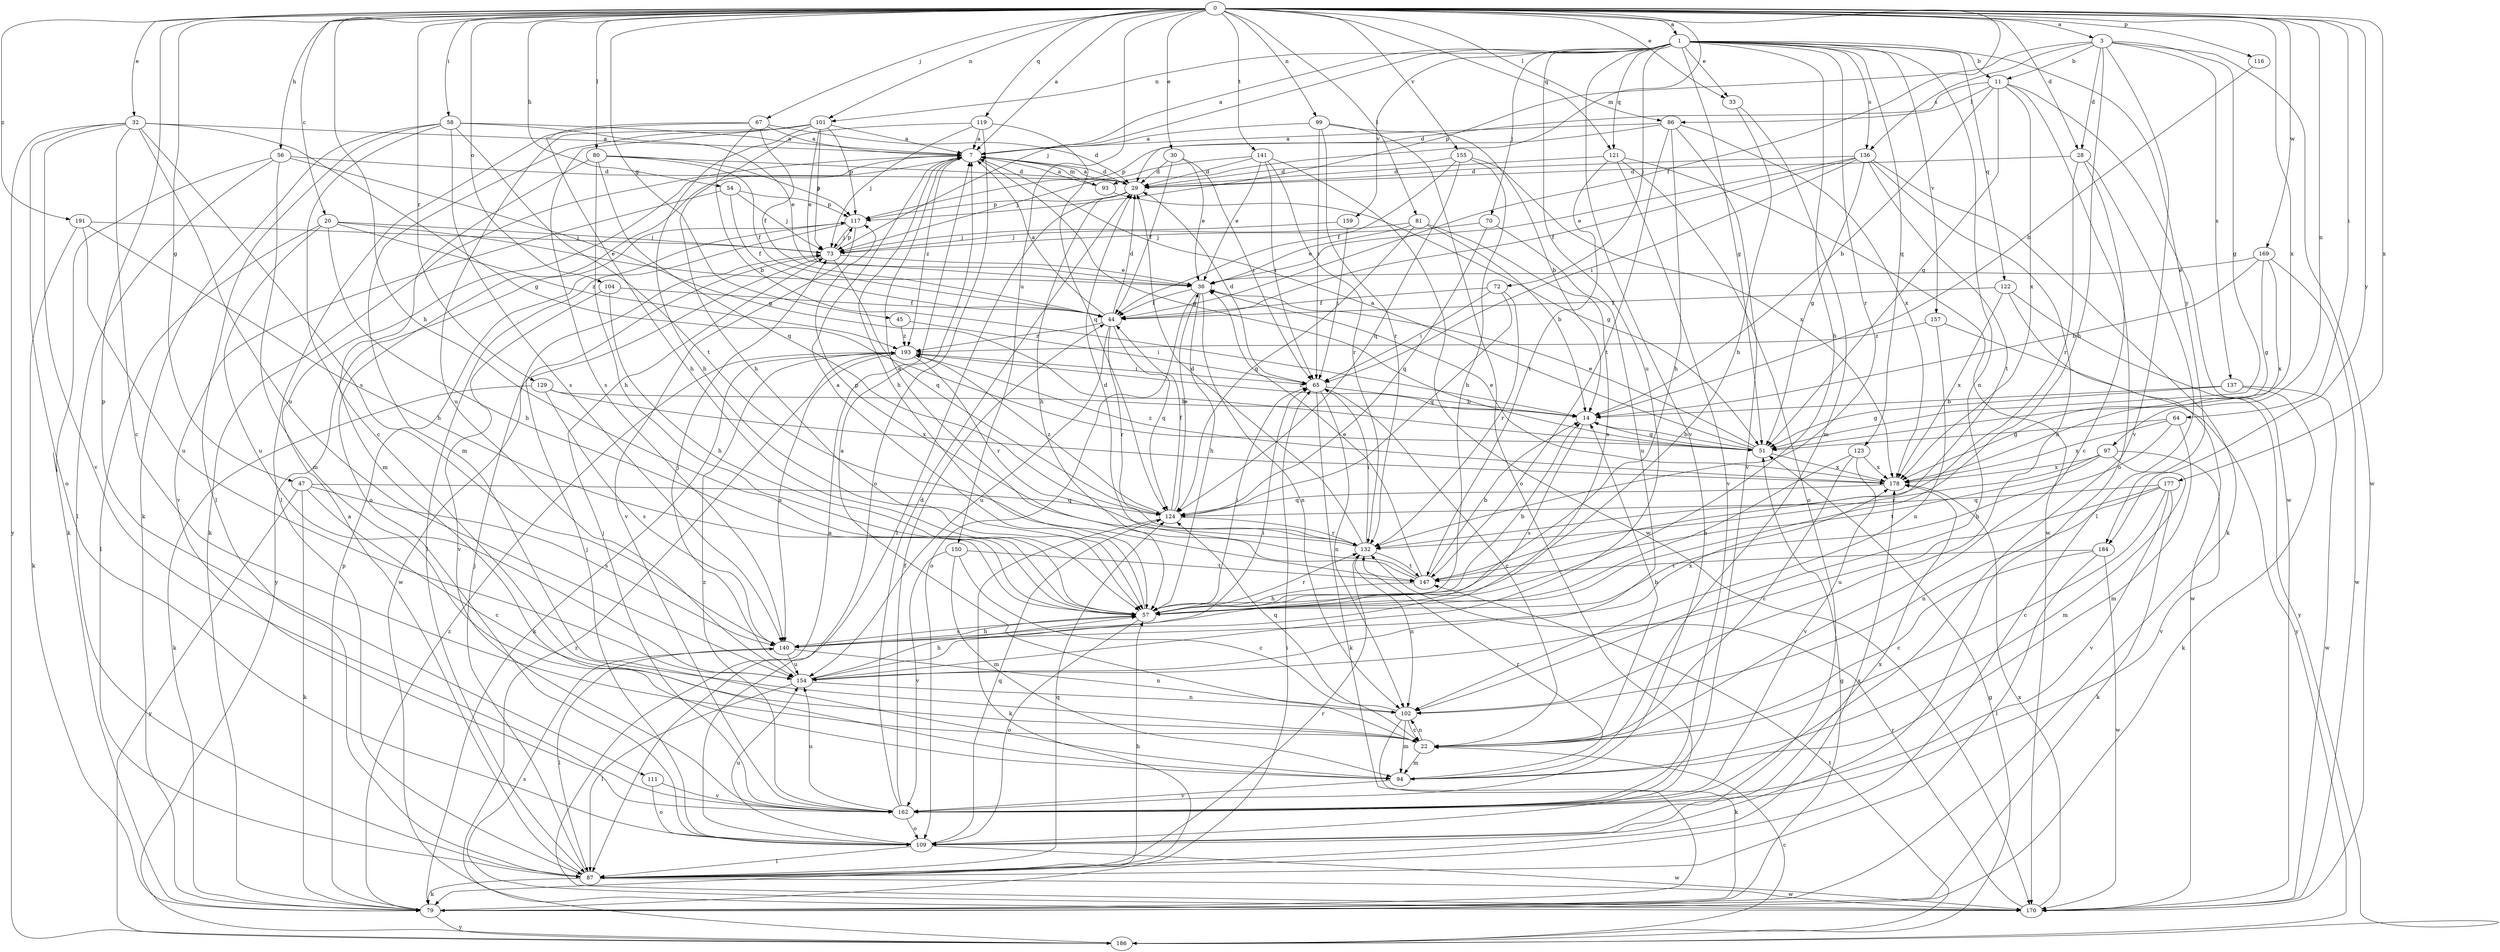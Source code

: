 strict digraph  {
0;
1;
3;
7;
11;
14;
20;
22;
28;
29;
30;
32;
33;
36;
44;
45;
47;
51;
54;
56;
57;
58;
64;
65;
67;
70;
72;
73;
79;
80;
81;
86;
87;
93;
94;
97;
99;
101;
102;
104;
109;
111;
116;
117;
119;
121;
122;
123;
124;
129;
132;
136;
137;
140;
141;
147;
150;
154;
155;
157;
159;
162;
169;
170;
177;
178;
184;
186;
191;
193;
0 -> 1  [label=a];
0 -> 3  [label=a];
0 -> 7  [label=a];
0 -> 20  [label=c];
0 -> 28  [label=d];
0 -> 30  [label=e];
0 -> 32  [label=e];
0 -> 33  [label=e];
0 -> 44  [label=f];
0 -> 45  [label=g];
0 -> 47  [label=g];
0 -> 54  [label=h];
0 -> 56  [label=h];
0 -> 57  [label=h];
0 -> 58  [label=i];
0 -> 64  [label=i];
0 -> 67  [label=j];
0 -> 80  [label=l];
0 -> 81  [label=l];
0 -> 86  [label=l];
0 -> 93  [label=m];
0 -> 97  [label=n];
0 -> 99  [label=n];
0 -> 101  [label=n];
0 -> 104  [label=o];
0 -> 111  [label=p];
0 -> 116  [label=p];
0 -> 119  [label=q];
0 -> 121  [label=q];
0 -> 129  [label=r];
0 -> 141  [label=t];
0 -> 150  [label=u];
0 -> 155  [label=v];
0 -> 169  [label=w];
0 -> 177  [label=x];
0 -> 178  [label=x];
0 -> 184  [label=y];
0 -> 191  [label=z];
1 -> 7  [label=a];
1 -> 11  [label=b];
1 -> 33  [label=e];
1 -> 51  [label=g];
1 -> 57  [label=h];
1 -> 70  [label=j];
1 -> 72  [label=j];
1 -> 73  [label=j];
1 -> 101  [label=n];
1 -> 102  [label=n];
1 -> 121  [label=q];
1 -> 122  [label=q];
1 -> 123  [label=q];
1 -> 132  [label=r];
1 -> 136  [label=s];
1 -> 154  [label=u];
1 -> 157  [label=v];
1 -> 159  [label=v];
1 -> 162  [label=v];
1 -> 184  [label=y];
3 -> 11  [label=b];
3 -> 28  [label=d];
3 -> 51  [label=g];
3 -> 57  [label=h];
3 -> 117  [label=p];
3 -> 136  [label=s];
3 -> 137  [label=s];
3 -> 162  [label=v];
3 -> 170  [label=w];
7 -> 29  [label=d];
7 -> 51  [label=g];
7 -> 57  [label=h];
7 -> 79  [label=k];
7 -> 93  [label=m];
7 -> 109  [label=o];
7 -> 193  [label=z];
11 -> 14  [label=b];
11 -> 29  [label=d];
11 -> 51  [label=g];
11 -> 86  [label=l];
11 -> 109  [label=o];
11 -> 170  [label=w];
11 -> 178  [label=x];
14 -> 51  [label=g];
14 -> 140  [label=s];
14 -> 193  [label=z];
20 -> 36  [label=e];
20 -> 57  [label=h];
20 -> 73  [label=j];
20 -> 87  [label=l];
20 -> 154  [label=u];
20 -> 193  [label=z];
22 -> 7  [label=a];
22 -> 14  [label=b];
22 -> 94  [label=m];
22 -> 102  [label=n];
28 -> 22  [label=c];
28 -> 29  [label=d];
28 -> 87  [label=l];
28 -> 132  [label=r];
29 -> 7  [label=a];
29 -> 57  [label=h];
29 -> 87  [label=l];
29 -> 117  [label=p];
30 -> 29  [label=d];
30 -> 36  [label=e];
30 -> 44  [label=f];
30 -> 65  [label=i];
32 -> 7  [label=a];
32 -> 22  [label=c];
32 -> 51  [label=g];
32 -> 109  [label=o];
32 -> 140  [label=s];
32 -> 154  [label=u];
32 -> 162  [label=v];
32 -> 186  [label=y];
33 -> 57  [label=h];
33 -> 94  [label=m];
36 -> 44  [label=f];
36 -> 57  [label=h];
36 -> 102  [label=n];
36 -> 109  [label=o];
44 -> 7  [label=a];
44 -> 29  [label=d];
44 -> 124  [label=q];
44 -> 132  [label=r];
44 -> 154  [label=u];
44 -> 193  [label=z];
45 -> 65  [label=i];
45 -> 193  [label=z];
47 -> 22  [label=c];
47 -> 79  [label=k];
47 -> 124  [label=q];
47 -> 140  [label=s];
47 -> 186  [label=y];
51 -> 7  [label=a];
51 -> 14  [label=b];
51 -> 36  [label=e];
51 -> 178  [label=x];
54 -> 44  [label=f];
54 -> 73  [label=j];
54 -> 117  [label=p];
54 -> 162  [label=v];
56 -> 29  [label=d];
56 -> 51  [label=g];
56 -> 79  [label=k];
56 -> 87  [label=l];
56 -> 94  [label=m];
57 -> 7  [label=a];
57 -> 14  [label=b];
57 -> 65  [label=i];
57 -> 109  [label=o];
57 -> 132  [label=r];
57 -> 140  [label=s];
58 -> 7  [label=a];
58 -> 22  [label=c];
58 -> 36  [label=e];
58 -> 79  [label=k];
58 -> 87  [label=l];
58 -> 140  [label=s];
58 -> 147  [label=t];
64 -> 51  [label=g];
64 -> 57  [label=h];
64 -> 94  [label=m];
64 -> 178  [label=x];
65 -> 14  [label=b];
65 -> 22  [label=c];
65 -> 29  [label=d];
65 -> 79  [label=k];
65 -> 102  [label=n];
67 -> 7  [label=a];
67 -> 14  [label=b];
67 -> 29  [label=d];
67 -> 44  [label=f];
67 -> 57  [label=h];
67 -> 87  [label=l];
70 -> 73  [label=j];
70 -> 124  [label=q];
70 -> 154  [label=u];
72 -> 44  [label=f];
72 -> 65  [label=i];
72 -> 124  [label=q];
72 -> 132  [label=r];
73 -> 36  [label=e];
73 -> 117  [label=p];
73 -> 124  [label=q];
73 -> 170  [label=w];
79 -> 51  [label=g];
79 -> 65  [label=i];
79 -> 117  [label=p];
79 -> 186  [label=y];
79 -> 193  [label=z];
80 -> 29  [label=d];
80 -> 44  [label=f];
80 -> 57  [label=h];
80 -> 94  [label=m];
80 -> 117  [label=p];
80 -> 124  [label=q];
81 -> 14  [label=b];
81 -> 36  [label=e];
81 -> 73  [label=j];
81 -> 124  [label=q];
81 -> 140  [label=s];
86 -> 7  [label=a];
86 -> 57  [label=h];
86 -> 117  [label=p];
86 -> 147  [label=t];
86 -> 162  [label=v];
86 -> 178  [label=x];
87 -> 7  [label=a];
87 -> 57  [label=h];
87 -> 73  [label=j];
87 -> 79  [label=k];
87 -> 124  [label=q];
87 -> 132  [label=r];
87 -> 170  [label=w];
87 -> 178  [label=x];
93 -> 7  [label=a];
93 -> 51  [label=g];
94 -> 132  [label=r];
94 -> 162  [label=v];
97 -> 94  [label=m];
97 -> 132  [label=r];
97 -> 147  [label=t];
97 -> 162  [label=v];
97 -> 178  [label=x];
99 -> 7  [label=a];
99 -> 14  [label=b];
99 -> 65  [label=i];
99 -> 109  [label=o];
99 -> 132  [label=r];
101 -> 7  [label=a];
101 -> 36  [label=e];
101 -> 57  [label=h];
101 -> 73  [label=j];
101 -> 94  [label=m];
101 -> 117  [label=p];
101 -> 140  [label=s];
101 -> 154  [label=u];
102 -> 22  [label=c];
102 -> 79  [label=k];
102 -> 94  [label=m];
102 -> 124  [label=q];
104 -> 44  [label=f];
104 -> 57  [label=h];
104 -> 162  [label=v];
109 -> 73  [label=j];
109 -> 87  [label=l];
109 -> 124  [label=q];
109 -> 154  [label=u];
109 -> 170  [label=w];
109 -> 178  [label=x];
111 -> 109  [label=o];
111 -> 162  [label=v];
116 -> 14  [label=b];
117 -> 73  [label=j];
117 -> 87  [label=l];
117 -> 162  [label=v];
117 -> 186  [label=y];
119 -> 7  [label=a];
119 -> 57  [label=h];
119 -> 73  [label=j];
119 -> 109  [label=o];
119 -> 124  [label=q];
121 -> 29  [label=d];
121 -> 109  [label=o];
121 -> 147  [label=t];
121 -> 162  [label=v];
121 -> 170  [label=w];
122 -> 44  [label=f];
122 -> 170  [label=w];
122 -> 178  [label=x];
122 -> 186  [label=y];
123 -> 22  [label=c];
123 -> 57  [label=h];
123 -> 162  [label=v];
123 -> 178  [label=x];
124 -> 36  [label=e];
124 -> 44  [label=f];
124 -> 79  [label=k];
124 -> 132  [label=r];
124 -> 193  [label=z];
129 -> 14  [label=b];
129 -> 79  [label=k];
129 -> 140  [label=s];
129 -> 178  [label=x];
132 -> 29  [label=d];
132 -> 65  [label=i];
132 -> 102  [label=n];
132 -> 117  [label=p];
132 -> 147  [label=t];
136 -> 29  [label=d];
136 -> 36  [label=e];
136 -> 44  [label=f];
136 -> 51  [label=g];
136 -> 65  [label=i];
136 -> 79  [label=k];
136 -> 102  [label=n];
136 -> 147  [label=t];
137 -> 14  [label=b];
137 -> 51  [label=g];
137 -> 79  [label=k];
137 -> 170  [label=w];
140 -> 57  [label=h];
140 -> 87  [label=l];
140 -> 102  [label=n];
140 -> 154  [label=u];
140 -> 178  [label=x];
141 -> 29  [label=d];
141 -> 36  [label=e];
141 -> 65  [label=i];
141 -> 73  [label=j];
141 -> 132  [label=r];
141 -> 170  [label=w];
147 -> 7  [label=a];
147 -> 14  [label=b];
147 -> 29  [label=d];
147 -> 36  [label=e];
147 -> 57  [label=h];
150 -> 22  [label=c];
150 -> 94  [label=m];
150 -> 147  [label=t];
150 -> 162  [label=v];
154 -> 57  [label=h];
154 -> 65  [label=i];
154 -> 73  [label=j];
154 -> 87  [label=l];
154 -> 102  [label=n];
155 -> 29  [label=d];
155 -> 44  [label=f];
155 -> 57  [label=h];
155 -> 124  [label=q];
155 -> 178  [label=x];
157 -> 102  [label=n];
157 -> 186  [label=y];
157 -> 193  [label=z];
159 -> 65  [label=i];
159 -> 73  [label=j];
162 -> 29  [label=d];
162 -> 44  [label=f];
162 -> 73  [label=j];
162 -> 109  [label=o];
162 -> 154  [label=u];
162 -> 193  [label=z];
169 -> 14  [label=b];
169 -> 36  [label=e];
169 -> 51  [label=g];
169 -> 170  [label=w];
169 -> 178  [label=x];
170 -> 7  [label=a];
170 -> 132  [label=r];
170 -> 140  [label=s];
170 -> 178  [label=x];
177 -> 22  [label=c];
177 -> 79  [label=k];
177 -> 102  [label=n];
177 -> 124  [label=q];
177 -> 154  [label=u];
177 -> 162  [label=v];
178 -> 36  [label=e];
178 -> 124  [label=q];
178 -> 193  [label=z];
184 -> 22  [label=c];
184 -> 87  [label=l];
184 -> 147  [label=t];
184 -> 170  [label=w];
186 -> 22  [label=c];
186 -> 51  [label=g];
186 -> 147  [label=t];
186 -> 193  [label=z];
191 -> 57  [label=h];
191 -> 73  [label=j];
191 -> 79  [label=k];
191 -> 154  [label=u];
193 -> 65  [label=i];
193 -> 79  [label=k];
193 -> 132  [label=r];
193 -> 140  [label=s];
}
